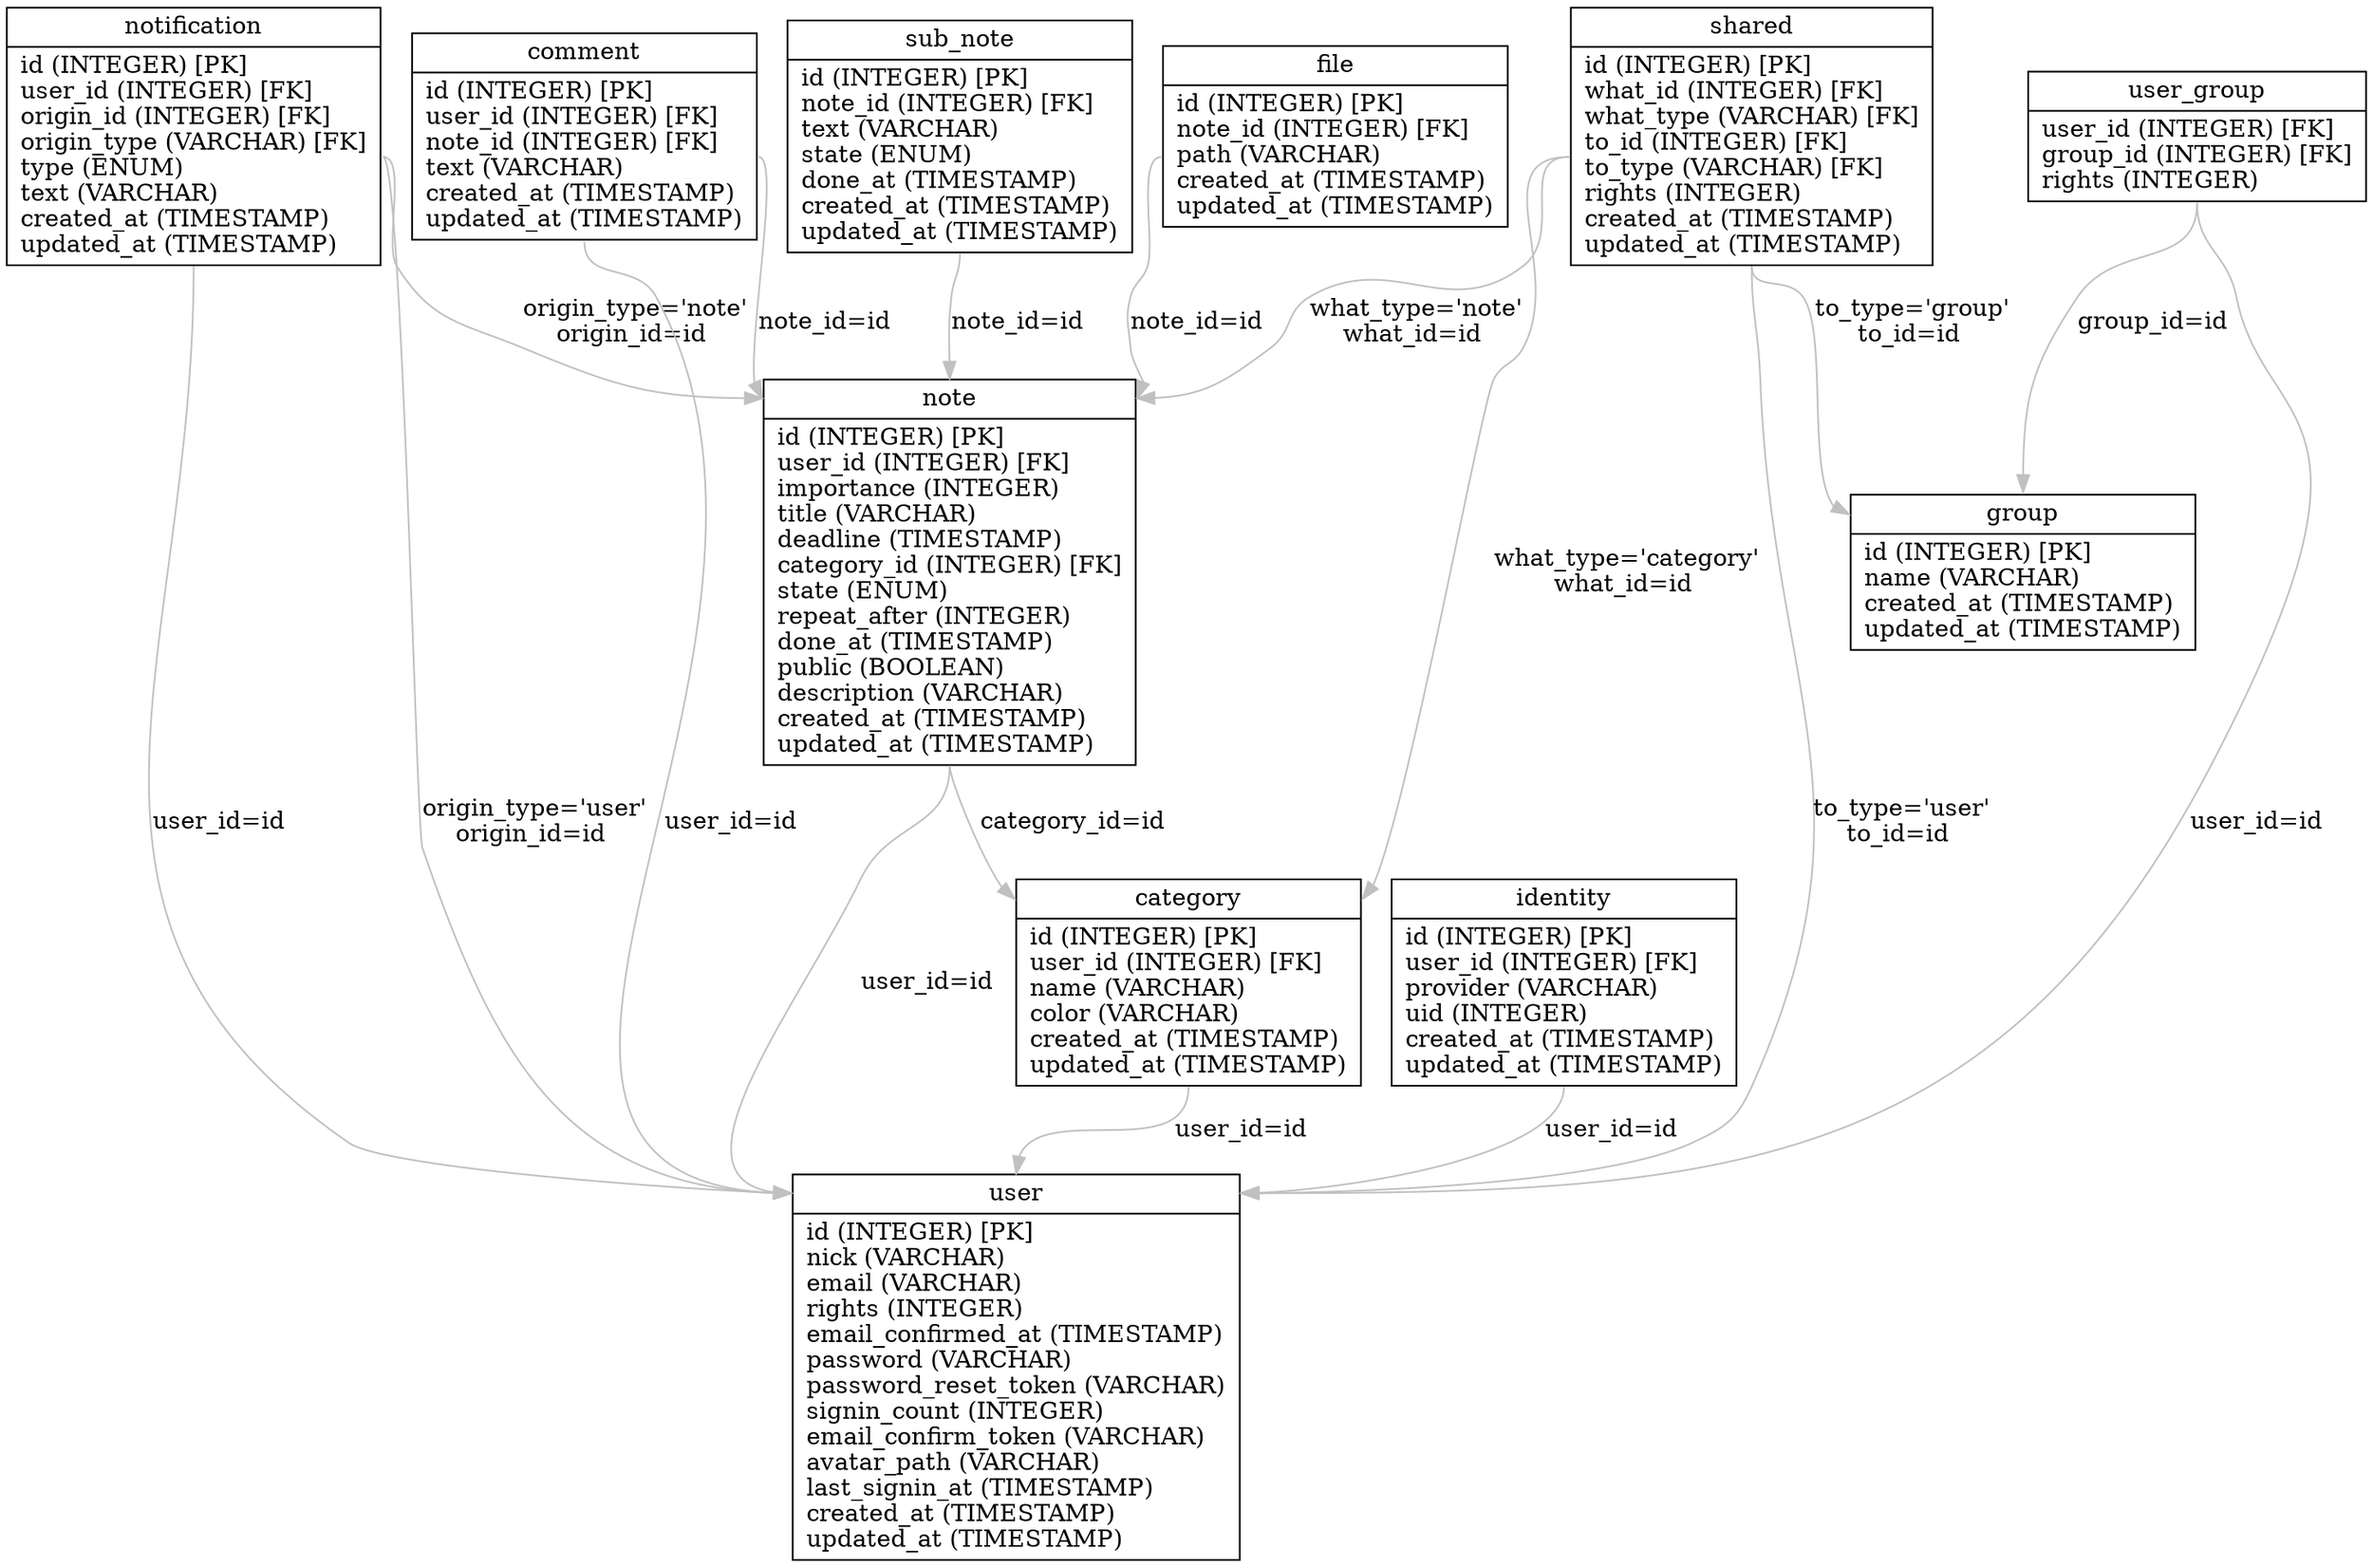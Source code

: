 digraph G {
nodeuser [label="{<table>user|<cols>id (INTEGER) [PK]\lnick (VARCHAR)\lemail (VARCHAR)\lrights (INTEGER)\lemail_confirmed_at (TIMESTAMP)\lpassword (VARCHAR)\lpassword_reset_token (VARCHAR)\lsignin_count (INTEGER)\lemail_confirm_token (VARCHAR)\lavatar_path (VARCHAR)\llast_signin_at (TIMESTAMP)\lcreated_at (TIMESTAMP)\lupdated_at (TIMESTAMP)\l}", shape=record];
nodenote [label="{<table>note|<cols>id (INTEGER) [PK]\luser_id (INTEGER) [FK]\limportance (INTEGER)\ltitle (VARCHAR)\ldeadline (TIMESTAMP)\lcategory_id (INTEGER) [FK]\lstate (ENUM)\lrepeat_after (INTEGER)\ldone_at (TIMESTAMP)\lpublic (BOOLEAN)\ldescription (VARCHAR)\lcreated_at (TIMESTAMP)\lupdated_at (TIMESTAMP)\l}", shape=record];
nodesub_note [label="{<table>sub_note|<cols>id (INTEGER) [PK]\lnote_id (INTEGER) [FK]\ltext (VARCHAR)\lstate (ENUM)\ldone_at (TIMESTAMP)\lcreated_at (TIMESTAMP)\lupdated_at (TIMESTAMP)\l}", shape=record];
nodefile [label="{<table>file|<cols>id (INTEGER) [PK]\lnote_id (INTEGER) [FK]\lpath (VARCHAR)\lcreated_at (TIMESTAMP)\lupdated_at (TIMESTAMP)\l}", shape=record];
nodecategory [label="{<table>category|<cols>id (INTEGER) [PK]\luser_id (INTEGER) [FK]\lname (VARCHAR)\lcolor (VARCHAR)\lcreated_at (TIMESTAMP)\lupdated_at (TIMESTAMP)\l}", shape=record];
nodenotification [label="{<table>notification|<cols>id (INTEGER) [PK]\luser_id (INTEGER) [FK]\lorigin_id (INTEGER) [FK]\lorigin_type (VARCHAR) [FK]\ltype (ENUM)\ltext (VARCHAR)\lcreated_at (TIMESTAMP)\lupdated_at (TIMESTAMP)\l}", shape=record];
nodecomment [label="{<table>comment|<cols>id (INTEGER) [PK]\luser_id (INTEGER) [FK]\lnote_id (INTEGER) [FK]\ltext (VARCHAR)\lcreated_at (TIMESTAMP)\lupdated_at (TIMESTAMP)\l}", shape=record];
nodeidentity [label="{<table>identity|<cols>id (INTEGER) [PK]\luser_id (INTEGER) [FK]\lprovider (VARCHAR)\luid (INTEGER)\lcreated_at (TIMESTAMP)\lupdated_at (TIMESTAMP)\l}", shape=record];
nodegroup [label="{<table>group|<cols>id (INTEGER) [PK]\lname (VARCHAR)\lcreated_at (TIMESTAMP)\lupdated_at (TIMESTAMP)\l}", shape=record];
nodeuser_group [label="{<table>user_group|<cols>user_id (INTEGER) [FK]\lgroup_id (INTEGER) [FK]\lrights (INTEGER)\l}", shape=record];
nodeshared [label="{<table>shared|<cols>id (INTEGER) [PK]\lwhat_id (INTEGER) [FK]\lwhat_type (VARCHAR) [FK]\lto_id (INTEGER) [FK]\lto_type (VARCHAR) [FK]\lrights (INTEGER)\lcreated_at (TIMESTAMP)\lupdated_at (TIMESTAMP)\l}", shape=record];

nodenote:cols -> nodeuser:table [label="user_id=id ", color=gray];
nodenote:cols -> nodecategory:table [label="category_id=id ", color=gray];
nodesub_note:cols -> nodenote:table [label="note_id=id ", color=gray];
nodefile:cols -> nodenote:table [label="note_id=id ", color=gray];
nodecategory:cols -> nodeuser:table [label="user_id=id ", color=gray];
nodenotification:cols -> nodeuser:table [label="user_id=id ", color=gray];
nodenotification:cols -> nodeuser:table [label="origin_type='user'\lorigin_id=id ", color=gray];
nodenotification:cols -> nodenote:table [label="origin_type='note'\lorigin_id=id ", color=gray];
nodecomment:cols -> nodeuser:table [label="user_id=id ", color=gray];
nodecomment:cols -> nodenote:table [label="note_id=id ", color=gray];
nodeidentity:cols -> nodeuser:table [label="user_id=id ", color=gray];
nodeuser_group:cols -> nodeuser:table [label="user_id=id ", color=gray];
nodeuser_group:cols -> nodegroup:table [label="group_id=id ", color=gray];
nodeshared:cols -> nodenote:table [label="what_type='note'\lwhat_id=id ", color=gray];
nodeshared:cols -> nodecategory:table [label="what_type='category'\lwhat_id=id ", color=gray];
nodeshared:cols -> nodeuser:table [label="to_type='user'\lto_id=id ", color=gray];
nodeshared:cols -> nodegroup:table [label="to_type='group'\lto_id=id ", color=gray];
}
